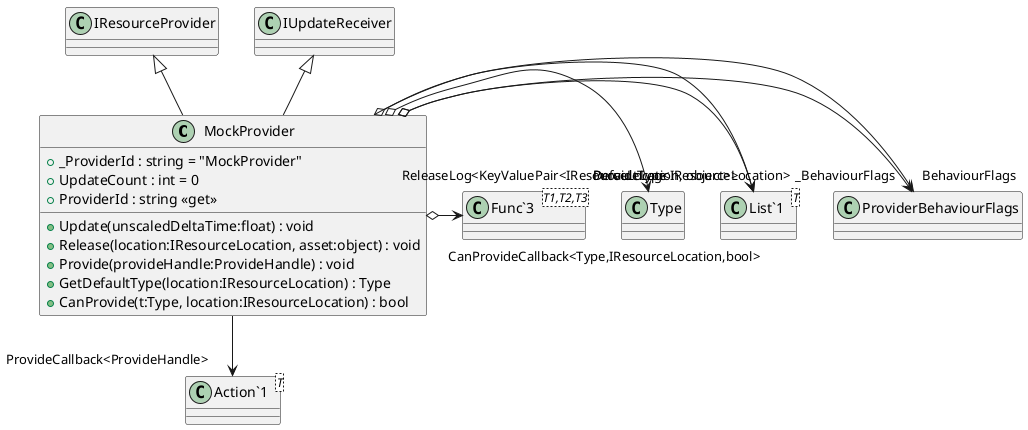 @startuml
class MockProvider {
    + _ProviderId : string = "MockProvider"
    + UpdateCount : int = 0
    + ProviderId : string <<get>>
    + Update(unscaledDeltaTime:float) : void
    + Release(location:IResourceLocation, asset:object) : void
    + Provide(provideHandle:ProvideHandle) : void
    + GetDefaultType(location:IResourceLocation) : Type
    + CanProvide(t:Type, location:IResourceLocation) : bool
}
class "List`1"<T> {
}
class "Action`1"<T> {
}
class "Func`3"<T1,T2,T3> {
}
IResourceProvider <|-- MockProvider
IUpdateReceiver <|-- MockProvider
MockProvider o-> "_BehaviourFlags" ProviderBehaviourFlags
MockProvider o-> "ReleaseLog<KeyValuePair<IResourceLocation, object>>" "List`1"
MockProvider o-> "ProvideLog<IResourceLocation>" "List`1"
MockProvider --> "BehaviourFlags" ProviderBehaviourFlags
MockProvider --> "ProvideCallback<ProvideHandle>" "Action`1"
MockProvider o-> "DefaultType" Type
MockProvider o-> "CanProvideCallback<Type,IResourceLocation,bool>" "Func`3"
@enduml
